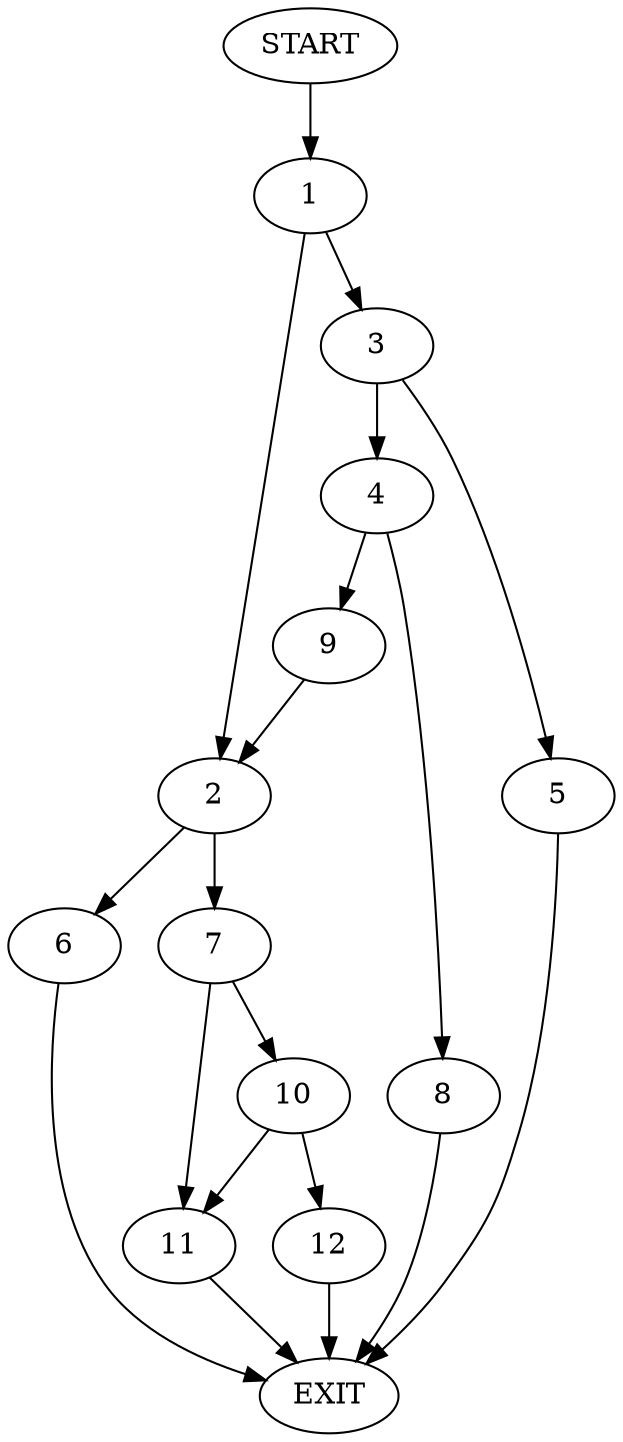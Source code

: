 digraph {
0 [label="START"]
13 [label="EXIT"]
0 -> 1
1 -> 2
1 -> 3
3 -> 4
3 -> 5
2 -> 6
2 -> 7
5 -> 13
4 -> 8
4 -> 9
9 -> 2
8 -> 13
6 -> 13
7 -> 10
7 -> 11
10 -> 12
10 -> 11
11 -> 13
12 -> 13
}
